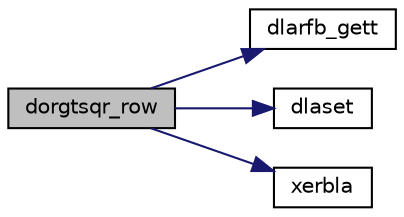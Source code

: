 digraph "dorgtsqr_row"
{
 // LATEX_PDF_SIZE
  edge [fontname="Helvetica",fontsize="10",labelfontname="Helvetica",labelfontsize="10"];
  node [fontname="Helvetica",fontsize="10",shape=record];
  rankdir="LR";
  Node1 [label="dorgtsqr_row",height=0.2,width=0.4,color="black", fillcolor="grey75", style="filled", fontcolor="black",tooltip="DORGTSQR_ROW"];
  Node1 -> Node2 [color="midnightblue",fontsize="10",style="solid",fontname="Helvetica"];
  Node2 [label="dlarfb_gett",height=0.2,width=0.4,color="black", fillcolor="white", style="filled",URL="$dlarfb__gett_8f.html#a0dbbd44bb182ef241e7e7085616535ee",tooltip="DLARFB_GETT"];
  Node1 -> Node3 [color="midnightblue",fontsize="10",style="solid",fontname="Helvetica"];
  Node3 [label="dlaset",height=0.2,width=0.4,color="black", fillcolor="white", style="filled",URL="$dlaset_8f.html#a89e332374c7cd87e5db54bfe21550bc3",tooltip="DLASET initializes the off-diagonal elements and the diagonal elements of a matrix to given values."];
  Node1 -> Node4 [color="midnightblue",fontsize="10",style="solid",fontname="Helvetica"];
  Node4 [label="xerbla",height=0.2,width=0.4,color="black", fillcolor="white", style="filled",URL="$xerbla_8f.html#a377ee61015baf8dea7770b3a404b1c07",tooltip="XERBLA"];
}
